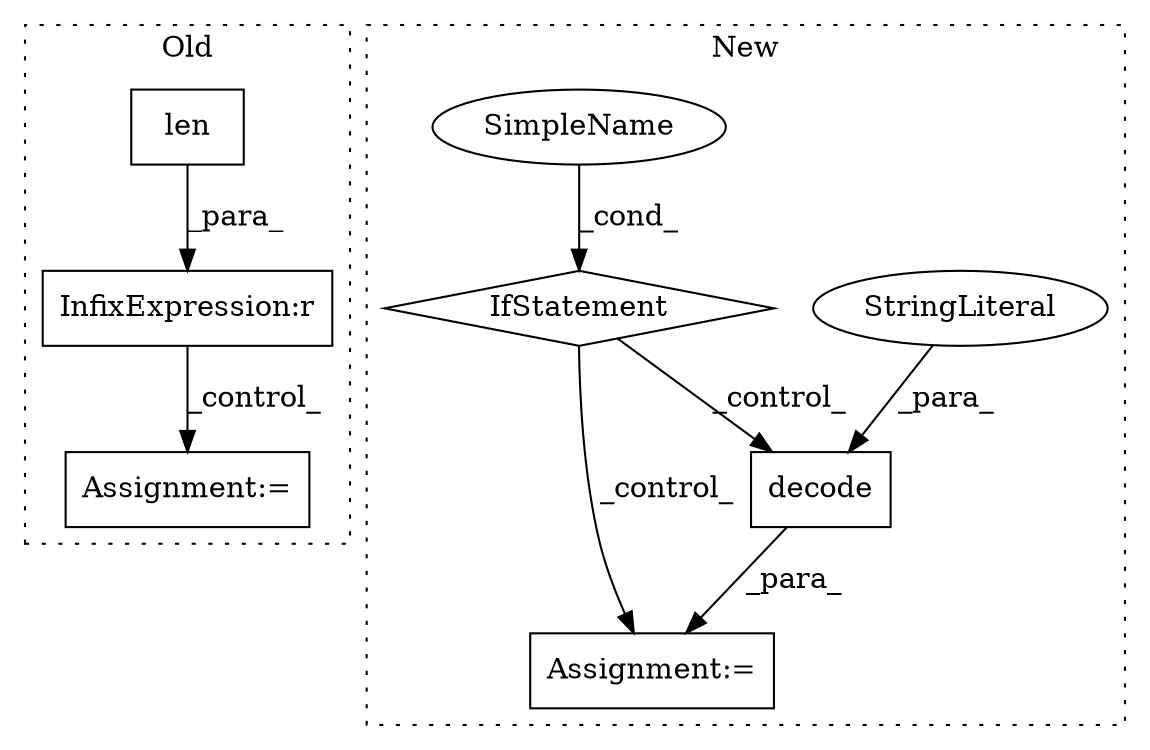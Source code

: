 digraph G {
subgraph cluster0 {
1 [label="len" a="32" s="14012,14019" l="4,1" shape="box"];
4 [label="Assignment:=" a="7" s="14229" l="13" shape="box"];
5 [label="InfixExpression:r" a="27" s="14020" l="4" shape="box"];
label = "Old";
style="dotted";
}
subgraph cluster1 {
2 [label="decode" a="32" s="14051,14065" l="7,1" shape="box"];
3 [label="StringLiteral" a="45" s="14058" l="7" shape="ellipse"];
6 [label="IfStatement" a="25" s="13985,14013" l="4,2" shape="diamond"];
7 [label="SimpleName" a="42" s="" l="" shape="ellipse"];
8 [label="Assignment:=" a="7" s="14045" l="1" shape="box"];
label = "New";
style="dotted";
}
1 -> 5 [label="_para_"];
2 -> 8 [label="_para_"];
3 -> 2 [label="_para_"];
5 -> 4 [label="_control_"];
6 -> 8 [label="_control_"];
6 -> 2 [label="_control_"];
7 -> 6 [label="_cond_"];
}
